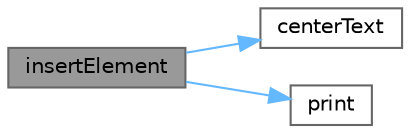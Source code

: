 digraph "insertElement"
{
 // LATEX_PDF_SIZE
  bgcolor="transparent";
  edge [fontname=Helvetica,fontsize=10,labelfontname=Helvetica,labelfontsize=10];
  node [fontname=Helvetica,fontsize=10,shape=box,height=0.2,width=0.4];
  rankdir="LR";
  Node1 [id="Node000001",label="insertElement",height=0.2,width=0.4,color="gray40", fillcolor="grey60", style="filled", fontcolor="black",tooltip="Insert an element at a given position."];
  Node1 -> Node2 [id="edge1_Node000001_Node000002",color="steelblue1",style="solid",tooltip=" "];
  Node2 [id="Node000002",label="centerText",height=0.2,width=0.4,color="grey40", fillcolor="white", style="filled",URL="$consoleprint_8h.html#a143e401a54621c5b49effffca7b40613",tooltip=" "];
  Node1 -> Node3 [id="edge2_Node000001_Node000003",color="steelblue1",style="solid",tooltip=" "];
  Node3 [id="Node000003",label="print",height=0.2,width=0.4,color="grey40", fillcolor="white", style="filled",URL="$print_8h.html#af04078888e447f948566919c3858fe47",tooltip="print the value to the console with new line at the end"];
}
